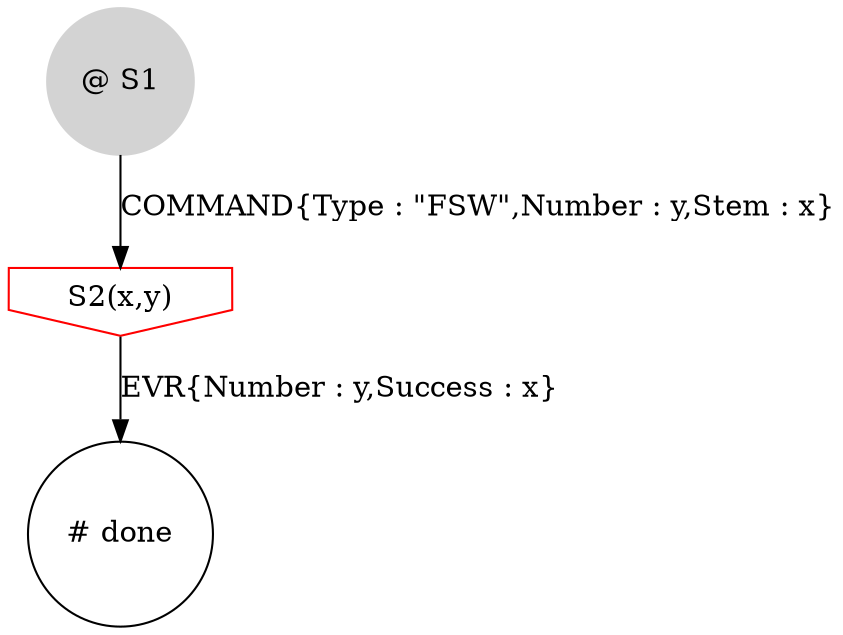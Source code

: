 digraph states {
node [shape = circle];
    node_S1[label="@ S1",style=filled,color=lightgrey];
    node_S2[label="S2(x,y)",shape=invhouse,color=red];
    node_done_1[label="# done"];
    node_S1 -> node_S2[label="COMMAND{Type : \"FSW\",Number : y,Stem : x}"];
    node_S2 -> node_done_1[label="EVR{Number : y,Success : x}"];
}
